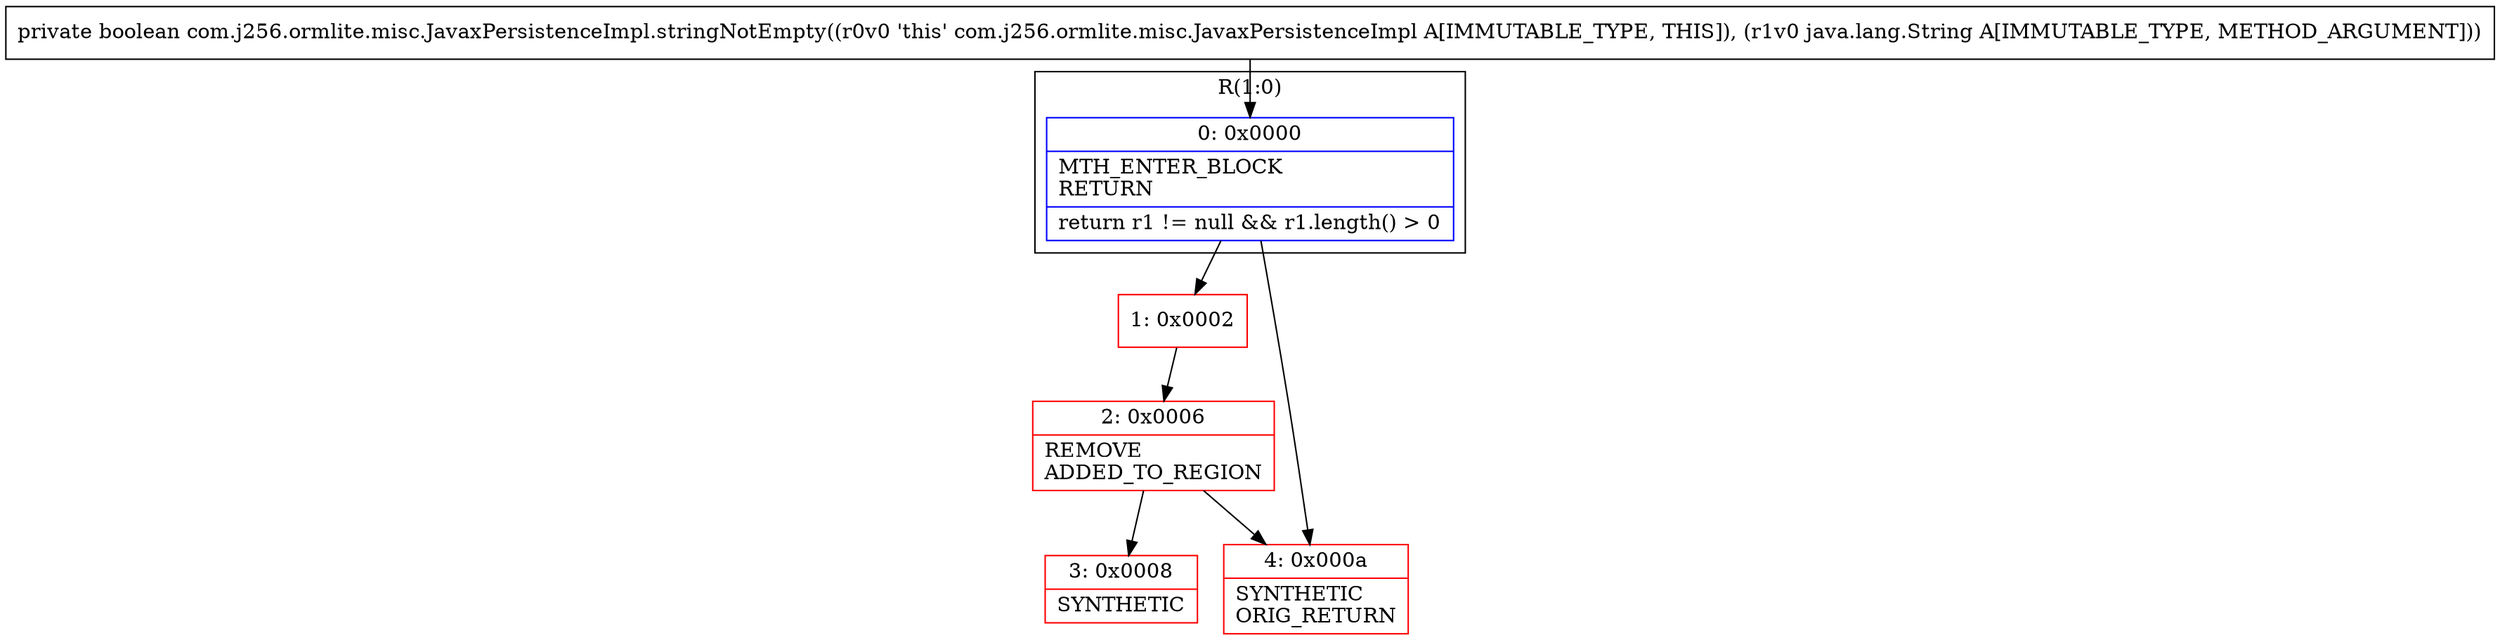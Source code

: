 digraph "CFG forcom.j256.ormlite.misc.JavaxPersistenceImpl.stringNotEmpty(Ljava\/lang\/String;)Z" {
subgraph cluster_Region_275842707 {
label = "R(1:0)";
node [shape=record,color=blue];
Node_0 [shape=record,label="{0\:\ 0x0000|MTH_ENTER_BLOCK\lRETURN\l|return r1 != null && r1.length() \> 0\l}"];
}
Node_1 [shape=record,color=red,label="{1\:\ 0x0002}"];
Node_2 [shape=record,color=red,label="{2\:\ 0x0006|REMOVE\lADDED_TO_REGION\l}"];
Node_3 [shape=record,color=red,label="{3\:\ 0x0008|SYNTHETIC\l}"];
Node_4 [shape=record,color=red,label="{4\:\ 0x000a|SYNTHETIC\lORIG_RETURN\l}"];
MethodNode[shape=record,label="{private boolean com.j256.ormlite.misc.JavaxPersistenceImpl.stringNotEmpty((r0v0 'this' com.j256.ormlite.misc.JavaxPersistenceImpl A[IMMUTABLE_TYPE, THIS]), (r1v0 java.lang.String A[IMMUTABLE_TYPE, METHOD_ARGUMENT])) }"];
MethodNode -> Node_0;
Node_0 -> Node_1;
Node_0 -> Node_4;
Node_1 -> Node_2;
Node_2 -> Node_3;
Node_2 -> Node_4;
}

